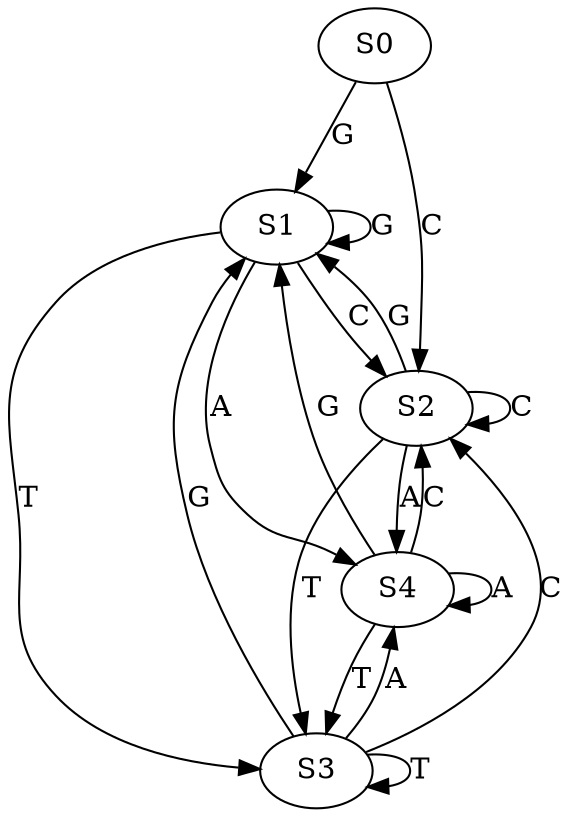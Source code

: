 strict digraph  {
	S0 -> S1 [ label = G ];
	S0 -> S2 [ label = C ];
	S1 -> S2 [ label = C ];
	S1 -> S3 [ label = T ];
	S1 -> S4 [ label = A ];
	S1 -> S1 [ label = G ];
	S2 -> S4 [ label = A ];
	S2 -> S3 [ label = T ];
	S2 -> S2 [ label = C ];
	S2 -> S1 [ label = G ];
	S3 -> S1 [ label = G ];
	S3 -> S2 [ label = C ];
	S3 -> S4 [ label = A ];
	S3 -> S3 [ label = T ];
	S4 -> S1 [ label = G ];
	S4 -> S3 [ label = T ];
	S4 -> S4 [ label = A ];
	S4 -> S2 [ label = C ];
}
